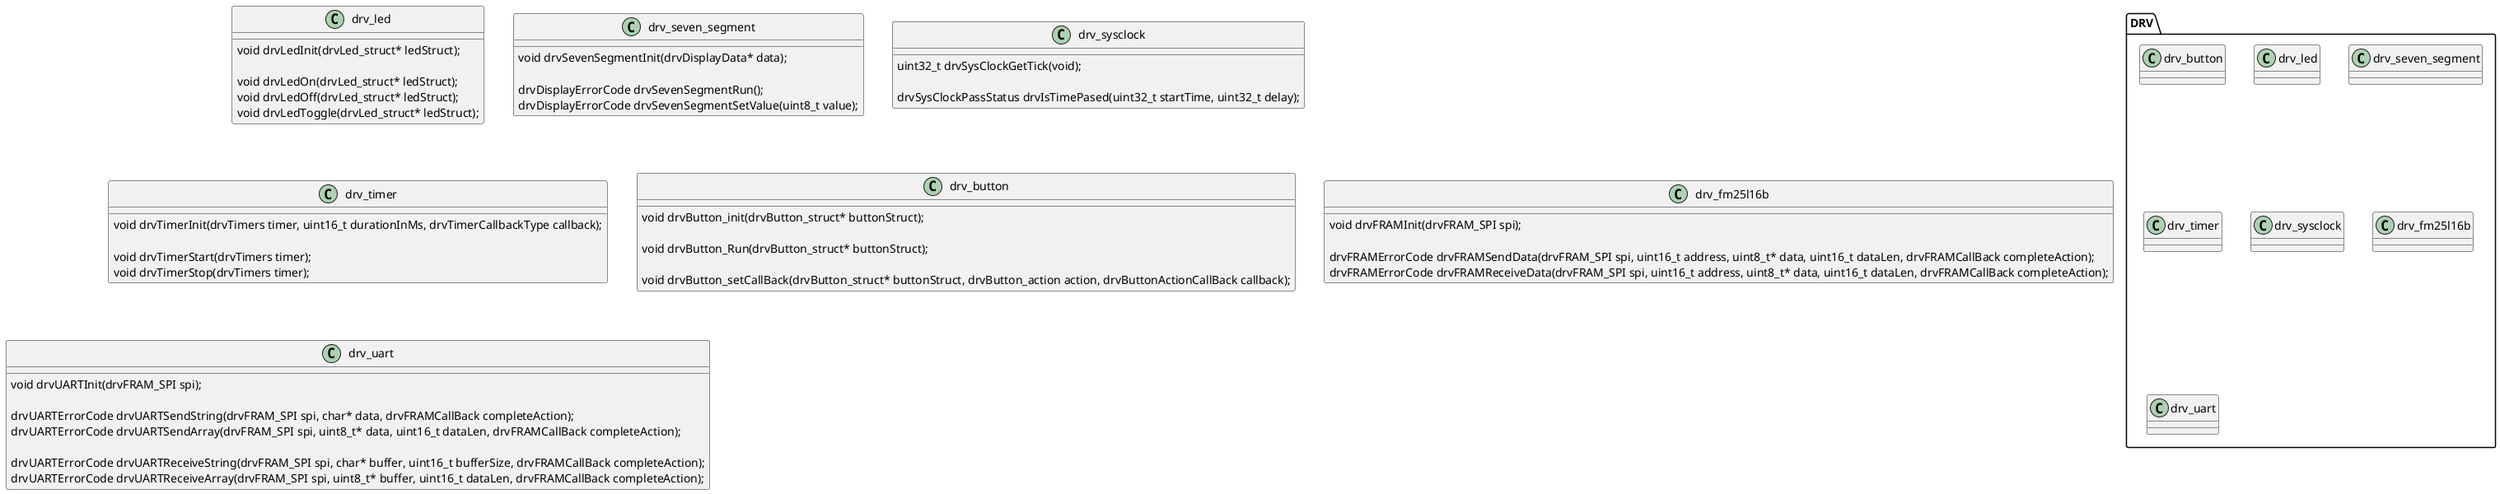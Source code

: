 @startuml drv_level

package DRV {
    class drv_button
    class drv_led
    class drv_seven_segment
    class drv_timer
    class drv_sysclock
    class drv_fm25l16b
    class drv_uart
}

class drv_led {
    void drvLedInit(drvLed_struct* ledStruct);

    void drvLedOn(drvLed_struct* ledStruct);
    void drvLedOff(drvLed_struct* ledStruct);
    void drvLedToggle(drvLed_struct* ledStruct);
}

class drv_seven_segment {
    void drvSevenSegmentInit(drvDisplayData* data);

    drvDisplayErrorCode drvSevenSegmentRun();
    drvDisplayErrorCode drvSevenSegmentSetValue(uint8_t value);
}

class drv_sysclock {
    
    uint32_t drvSysClockGetTick(void);

    drvSysClockPassStatus drvIsTimePased(uint32_t startTime, uint32_t delay);
}

class drv_timer {
    void drvTimerInit(drvTimers timer, uint16_t durationInMs, drvTimerCallbackType callback);

    void drvTimerStart(drvTimers timer);
    void drvTimerStop(drvTimers timer);
}

class drv_button {
    void drvButton_init(drvButton_struct* buttonStruct);
    
    void drvButton_Run(drvButton_struct* buttonStruct);

    void drvButton_setCallBack(drvButton_struct* buttonStruct, drvButton_action action, drvButtonActionCallBack callback);
}


class drv_fm25l16b {
    void drvFRAMInit(drvFRAM_SPI spi);

    drvFRAMErrorCode drvFRAMSendData(drvFRAM_SPI spi, uint16_t address, uint8_t* data, uint16_t dataLen, drvFRAMCallBack completeAction);
    drvFRAMErrorCode drvFRAMReceiveData(drvFRAM_SPI spi, uint16_t address, uint8_t* data, uint16_t dataLen, drvFRAMCallBack completeAction);
}


class drv_uart {
    void drvUARTInit(drvFRAM_SPI spi);

    drvUARTErrorCode drvUARTSendString(drvFRAM_SPI spi, char* data, drvFRAMCallBack completeAction);
    drvUARTErrorCode drvUARTSendArray(drvFRAM_SPI spi, uint8_t* data, uint16_t dataLen, drvFRAMCallBack completeAction);

    drvUARTErrorCode drvUARTReceiveString(drvFRAM_SPI spi, char* buffer, uint16_t bufferSize, drvFRAMCallBack completeAction);
    drvUARTErrorCode drvUARTReceiveArray(drvFRAM_SPI spi, uint8_t* buffer, uint16_t dataLen, drvFRAMCallBack completeAction);
}

@enduml